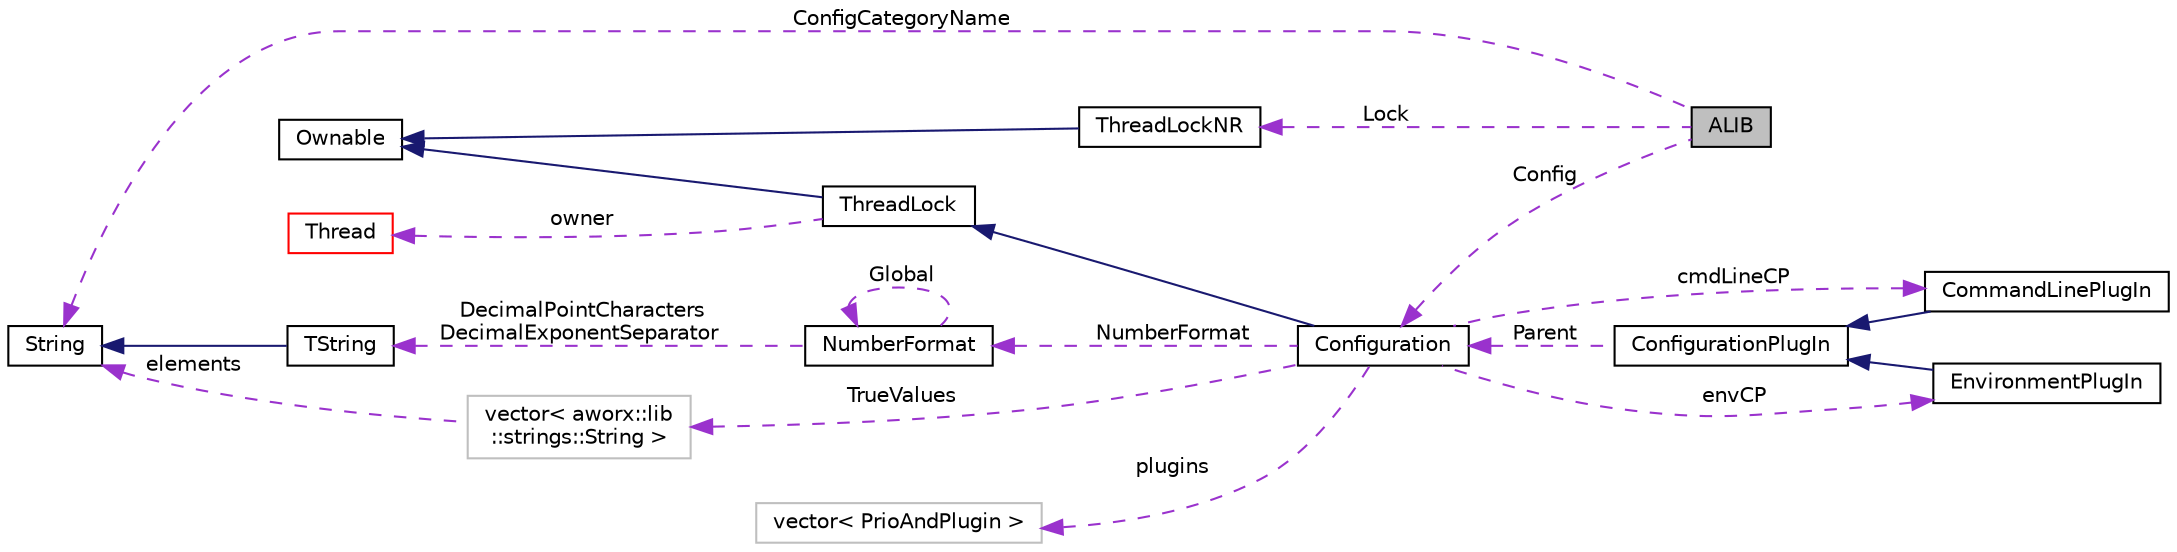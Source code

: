 digraph "ALIB"
{
  edge [fontname="Helvetica",fontsize="10",labelfontname="Helvetica",labelfontsize="10"];
  node [fontname="Helvetica",fontsize="10",shape=record];
  rankdir="LR";
  Node1 [label="ALIB",height=0.2,width=0.4,color="black", fillcolor="grey75", style="filled", fontcolor="black"];
  Node2 -> Node1 [dir="back",color="darkorchid3",fontsize="10",style="dashed",label=" ConfigCategoryName" ,fontname="Helvetica"];
  Node2 [label="String",height=0.2,width=0.4,color="black", fillcolor="white", style="filled",URL="$classaworx_1_1lib_1_1strings_1_1String.html"];
  Node3 -> Node1 [dir="back",color="darkorchid3",fontsize="10",style="dashed",label=" Lock" ,fontname="Helvetica"];
  Node3 [label="ThreadLockNR",height=0.2,width=0.4,color="black", fillcolor="white", style="filled",URL="$classaworx_1_1lib_1_1threads_1_1ThreadLockNR.html"];
  Node4 -> Node3 [dir="back",color="midnightblue",fontsize="10",style="solid",fontname="Helvetica"];
  Node4 [label="Ownable",height=0.2,width=0.4,color="black", fillcolor="white", style="filled",URL="$classaworx_1_1lib_1_1Ownable.html"];
  Node5 -> Node1 [dir="back",color="darkorchid3",fontsize="10",style="dashed",label=" Config" ,fontname="Helvetica"];
  Node5 [label="Configuration",height=0.2,width=0.4,color="black", fillcolor="white", style="filled",URL="$classaworx_1_1lib_1_1config_1_1Configuration.html"];
  Node6 -> Node5 [dir="back",color="midnightblue",fontsize="10",style="solid",fontname="Helvetica"];
  Node6 [label="ThreadLock",height=0.2,width=0.4,color="black", fillcolor="white", style="filled",URL="$classaworx_1_1lib_1_1threads_1_1ThreadLock.html"];
  Node4 -> Node6 [dir="back",color="midnightblue",fontsize="10",style="solid",fontname="Helvetica"];
  Node7 -> Node6 [dir="back",color="darkorchid3",fontsize="10",style="dashed",label=" owner" ,fontname="Helvetica"];
  Node7 [label="Thread",height=0.2,width=0.4,color="red", fillcolor="white", style="filled",URL="$classaworx_1_1lib_1_1threads_1_1Thread.html"];
  Node8 -> Node5 [dir="back",color="darkorchid3",fontsize="10",style="dashed",label=" plugins" ,fontname="Helvetica"];
  Node8 [label="vector\< PrioAndPlugin \>",height=0.2,width=0.4,color="grey75", fillcolor="white", style="filled"];
  Node9 -> Node5 [dir="back",color="darkorchid3",fontsize="10",style="dashed",label=" NumberFormat" ,fontname="Helvetica"];
  Node9 [label="NumberFormat",height=0.2,width=0.4,color="black", fillcolor="white", style="filled",URL="$classaworx_1_1lib_1_1strings_1_1NumberFormat.html"];
  Node9 -> Node9 [dir="back",color="darkorchid3",fontsize="10",style="dashed",label=" Global" ,fontname="Helvetica"];
  Node10 -> Node9 [dir="back",color="darkorchid3",fontsize="10",style="dashed",label=" DecimalPointCharacters\nDecimalExponentSeparator" ,fontname="Helvetica"];
  Node10 [label="TString",height=0.2,width=0.4,color="black", fillcolor="white", style="filled",URL="$classaworx_1_1lib_1_1strings_1_1TString.html"];
  Node2 -> Node10 [dir="back",color="midnightblue",fontsize="10",style="solid",fontname="Helvetica"];
  Node11 -> Node5 [dir="back",color="darkorchid3",fontsize="10",style="dashed",label=" TrueValues" ,fontname="Helvetica"];
  Node11 [label="vector\< aworx::lib\l::strings::String \>",height=0.2,width=0.4,color="grey75", fillcolor="white", style="filled"];
  Node2 -> Node11 [dir="back",color="darkorchid3",fontsize="10",style="dashed",label=" elements" ,fontname="Helvetica"];
  Node12 -> Node5 [dir="back",color="darkorchid3",fontsize="10",style="dashed",label=" envCP" ,fontname="Helvetica"];
  Node12 [label="EnvironmentPlugIn",height=0.2,width=0.4,color="black", fillcolor="white", style="filled",URL="$classaworx_1_1lib_1_1config_1_1EnvironmentPlugIn.html"];
  Node13 -> Node12 [dir="back",color="midnightblue",fontsize="10",style="solid",fontname="Helvetica"];
  Node13 [label="ConfigurationPlugIn",height=0.2,width=0.4,color="black", fillcolor="white", style="filled",URL="$classaworx_1_1lib_1_1config_1_1ConfigurationPlugIn.html"];
  Node5 -> Node13 [dir="back",color="darkorchid3",fontsize="10",style="dashed",label=" Parent" ,fontname="Helvetica"];
  Node14 -> Node5 [dir="back",color="darkorchid3",fontsize="10",style="dashed",label=" cmdLineCP" ,fontname="Helvetica"];
  Node14 [label="CommandLinePlugIn",height=0.2,width=0.4,color="black", fillcolor="white", style="filled",URL="$classaworx_1_1lib_1_1config_1_1CommandLinePlugIn.html"];
  Node13 -> Node14 [dir="back",color="midnightblue",fontsize="10",style="solid",fontname="Helvetica"];
}
